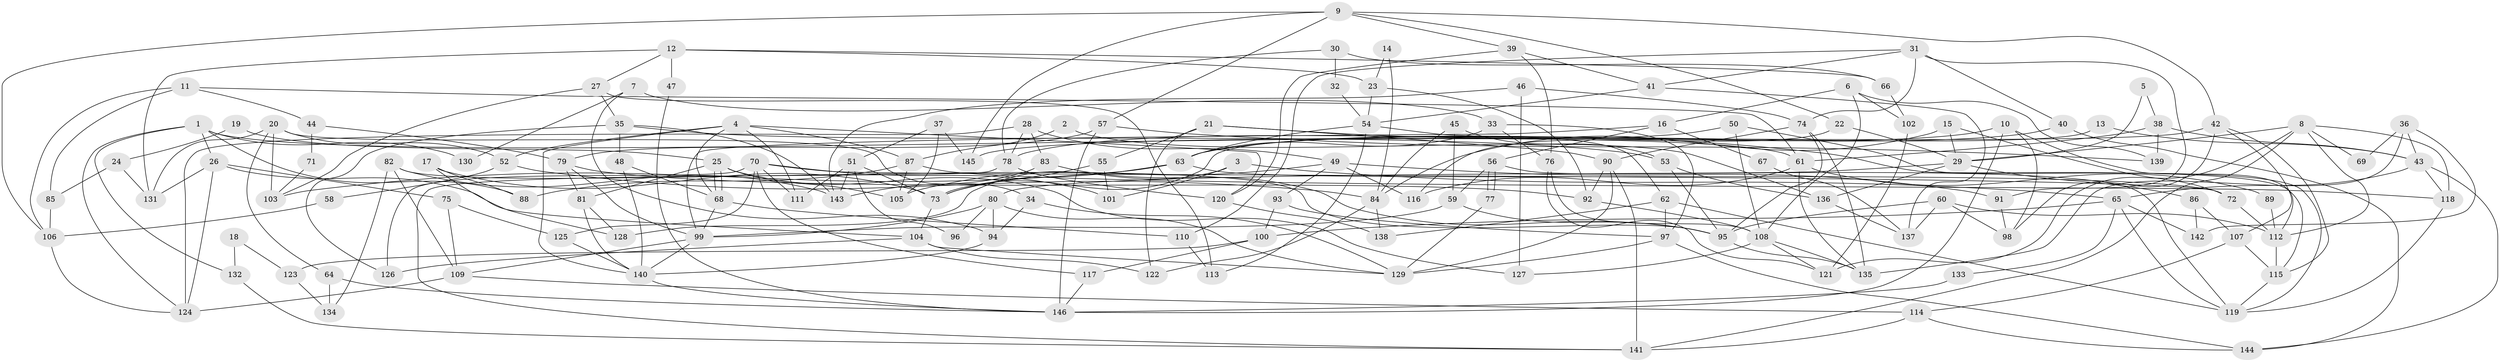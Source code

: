 // coarse degree distribution, {7: 0.1506849315068493, 4: 0.1917808219178082, 9: 0.0684931506849315, 2: 0.0547945205479452, 5: 0.1232876712328767, 21: 0.0136986301369863, 10: 0.0410958904109589, 6: 0.0684931506849315, 3: 0.1917808219178082, 8: 0.0547945205479452, 14: 0.0136986301369863, 11: 0.0273972602739726}
// Generated by graph-tools (version 1.1) at 2025/18/03/04/25 18:18:51]
// undirected, 146 vertices, 292 edges
graph export_dot {
graph [start="1"]
  node [color=gray90,style=filled];
  1;
  2;
  3;
  4;
  5;
  6;
  7;
  8;
  9;
  10;
  11;
  12;
  13;
  14;
  15;
  16;
  17;
  18;
  19;
  20;
  21;
  22;
  23;
  24;
  25;
  26;
  27;
  28;
  29;
  30;
  31;
  32;
  33;
  34;
  35;
  36;
  37;
  38;
  39;
  40;
  41;
  42;
  43;
  44;
  45;
  46;
  47;
  48;
  49;
  50;
  51;
  52;
  53;
  54;
  55;
  56;
  57;
  58;
  59;
  60;
  61;
  62;
  63;
  64;
  65;
  66;
  67;
  68;
  69;
  70;
  71;
  72;
  73;
  74;
  75;
  76;
  77;
  78;
  79;
  80;
  81;
  82;
  83;
  84;
  85;
  86;
  87;
  88;
  89;
  90;
  91;
  92;
  93;
  94;
  95;
  96;
  97;
  98;
  99;
  100;
  101;
  102;
  103;
  104;
  105;
  106;
  107;
  108;
  109;
  110;
  111;
  112;
  113;
  114;
  115;
  116;
  117;
  118;
  119;
  120;
  121;
  122;
  123;
  124;
  125;
  126;
  127;
  128;
  129;
  130;
  131;
  132;
  133;
  134;
  135;
  136;
  137;
  138;
  139;
  140;
  141;
  142;
  143;
  144;
  145;
  146;
  1 -- 124;
  1 -- 61;
  1 -- 26;
  1 -- 88;
  1 -- 130;
  1 -- 132;
  2 -- 87;
  2 -- 136;
  3 -- 65;
  3 -- 128;
  3 -- 101;
  4 -- 140;
  4 -- 68;
  4 -- 52;
  4 -- 87;
  4 -- 111;
  4 -- 120;
  5 -- 38;
  5 -- 29;
  6 -- 16;
  6 -- 108;
  6 -- 102;
  6 -- 139;
  7 -- 94;
  7 -- 33;
  7 -- 130;
  8 -- 118;
  8 -- 112;
  8 -- 29;
  8 -- 69;
  8 -- 121;
  8 -- 141;
  9 -- 22;
  9 -- 145;
  9 -- 39;
  9 -- 42;
  9 -- 57;
  9 -- 106;
  10 -- 98;
  10 -- 63;
  10 -- 112;
  10 -- 146;
  11 -- 61;
  11 -- 106;
  11 -- 44;
  11 -- 85;
  12 -- 27;
  12 -- 23;
  12 -- 47;
  12 -- 66;
  12 -- 131;
  13 -- 43;
  13 -- 73;
  14 -- 23;
  14 -- 84;
  15 -- 29;
  15 -- 84;
  15 -- 72;
  16 -- 99;
  16 -- 56;
  16 -- 67;
  17 -- 88;
  17 -- 73;
  17 -- 128;
  18 -- 132;
  18 -- 123;
  19 -- 24;
  19 -- 25;
  20 -- 131;
  20 -- 52;
  20 -- 34;
  20 -- 64;
  20 -- 103;
  21 -- 115;
  21 -- 90;
  21 -- 55;
  21 -- 122;
  22 -- 116;
  22 -- 29;
  23 -- 92;
  23 -- 54;
  24 -- 131;
  24 -- 85;
  25 -- 68;
  25 -- 68;
  25 -- 105;
  25 -- 81;
  25 -- 127;
  26 -- 104;
  26 -- 75;
  26 -- 124;
  26 -- 131;
  27 -- 103;
  27 -- 35;
  27 -- 113;
  28 -- 83;
  28 -- 124;
  28 -- 49;
  28 -- 78;
  29 -- 80;
  29 -- 86;
  29 -- 136;
  30 -- 78;
  30 -- 66;
  30 -- 32;
  31 -- 74;
  31 -- 41;
  31 -- 40;
  31 -- 91;
  31 -- 110;
  32 -- 54;
  33 -- 76;
  33 -- 63;
  33 -- 97;
  34 -- 129;
  34 -- 94;
  35 -- 53;
  35 -- 143;
  35 -- 48;
  35 -- 126;
  36 -- 135;
  36 -- 43;
  36 -- 69;
  36 -- 142;
  37 -- 105;
  37 -- 51;
  37 -- 145;
  38 -- 139;
  38 -- 43;
  38 -- 61;
  39 -- 120;
  39 -- 41;
  39 -- 76;
  40 -- 63;
  40 -- 144;
  41 -- 137;
  41 -- 54;
  42 -- 115;
  42 -- 98;
  42 -- 107;
  42 -- 145;
  43 -- 65;
  43 -- 144;
  43 -- 118;
  44 -- 79;
  44 -- 71;
  45 -- 84;
  45 -- 59;
  45 -- 53;
  46 -- 143;
  46 -- 74;
  46 -- 127;
  47 -- 146;
  48 -- 140;
  48 -- 68;
  49 -- 93;
  49 -- 91;
  49 -- 105;
  49 -- 116;
  50 -- 108;
  50 -- 119;
  50 -- 78;
  51 -- 111;
  51 -- 73;
  51 -- 96;
  51 -- 143;
  52 -- 84;
  52 -- 58;
  53 -- 95;
  53 -- 136;
  54 -- 113;
  54 -- 62;
  54 -- 63;
  55 -- 101;
  55 -- 73;
  56 -- 77;
  56 -- 77;
  56 -- 59;
  56 -- 119;
  57 -- 79;
  57 -- 139;
  57 -- 146;
  58 -- 106;
  59 -- 95;
  59 -- 99;
  60 -- 98;
  60 -- 112;
  60 -- 95;
  60 -- 137;
  61 -- 135;
  61 -- 89;
  61 -- 116;
  62 -- 97;
  62 -- 119;
  62 -- 138;
  63 -- 72;
  63 -- 73;
  63 -- 103;
  64 -- 146;
  64 -- 134;
  65 -- 142;
  65 -- 119;
  65 -- 100;
  65 -- 133;
  66 -- 102;
  67 -- 137;
  68 -- 99;
  68 -- 110;
  70 -- 126;
  70 -- 72;
  70 -- 101;
  70 -- 111;
  70 -- 117;
  70 -- 125;
  71 -- 103;
  72 -- 112;
  73 -- 104;
  74 -- 90;
  74 -- 95;
  74 -- 135;
  75 -- 125;
  75 -- 109;
  76 -- 121;
  76 -- 108;
  77 -- 129;
  78 -- 120;
  78 -- 141;
  79 -- 92;
  79 -- 99;
  79 -- 81;
  80 -- 99;
  80 -- 94;
  80 -- 96;
  80 -- 129;
  81 -- 128;
  81 -- 140;
  82 -- 95;
  82 -- 109;
  82 -- 134;
  82 -- 143;
  83 -- 143;
  83 -- 95;
  84 -- 122;
  84 -- 138;
  85 -- 106;
  86 -- 107;
  86 -- 142;
  87 -- 118;
  87 -- 88;
  87 -- 105;
  89 -- 112;
  90 -- 129;
  90 -- 141;
  90 -- 92;
  91 -- 98;
  92 -- 108;
  93 -- 97;
  93 -- 100;
  94 -- 140;
  95 -- 135;
  97 -- 144;
  97 -- 129;
  99 -- 140;
  99 -- 109;
  100 -- 117;
  100 -- 123;
  102 -- 121;
  104 -- 129;
  104 -- 122;
  104 -- 126;
  106 -- 124;
  107 -- 114;
  107 -- 115;
  108 -- 127;
  108 -- 121;
  108 -- 135;
  109 -- 114;
  109 -- 124;
  110 -- 113;
  112 -- 115;
  114 -- 141;
  114 -- 144;
  115 -- 119;
  117 -- 146;
  118 -- 119;
  120 -- 138;
  123 -- 134;
  125 -- 140;
  132 -- 141;
  133 -- 146;
  136 -- 137;
  140 -- 146;
}
